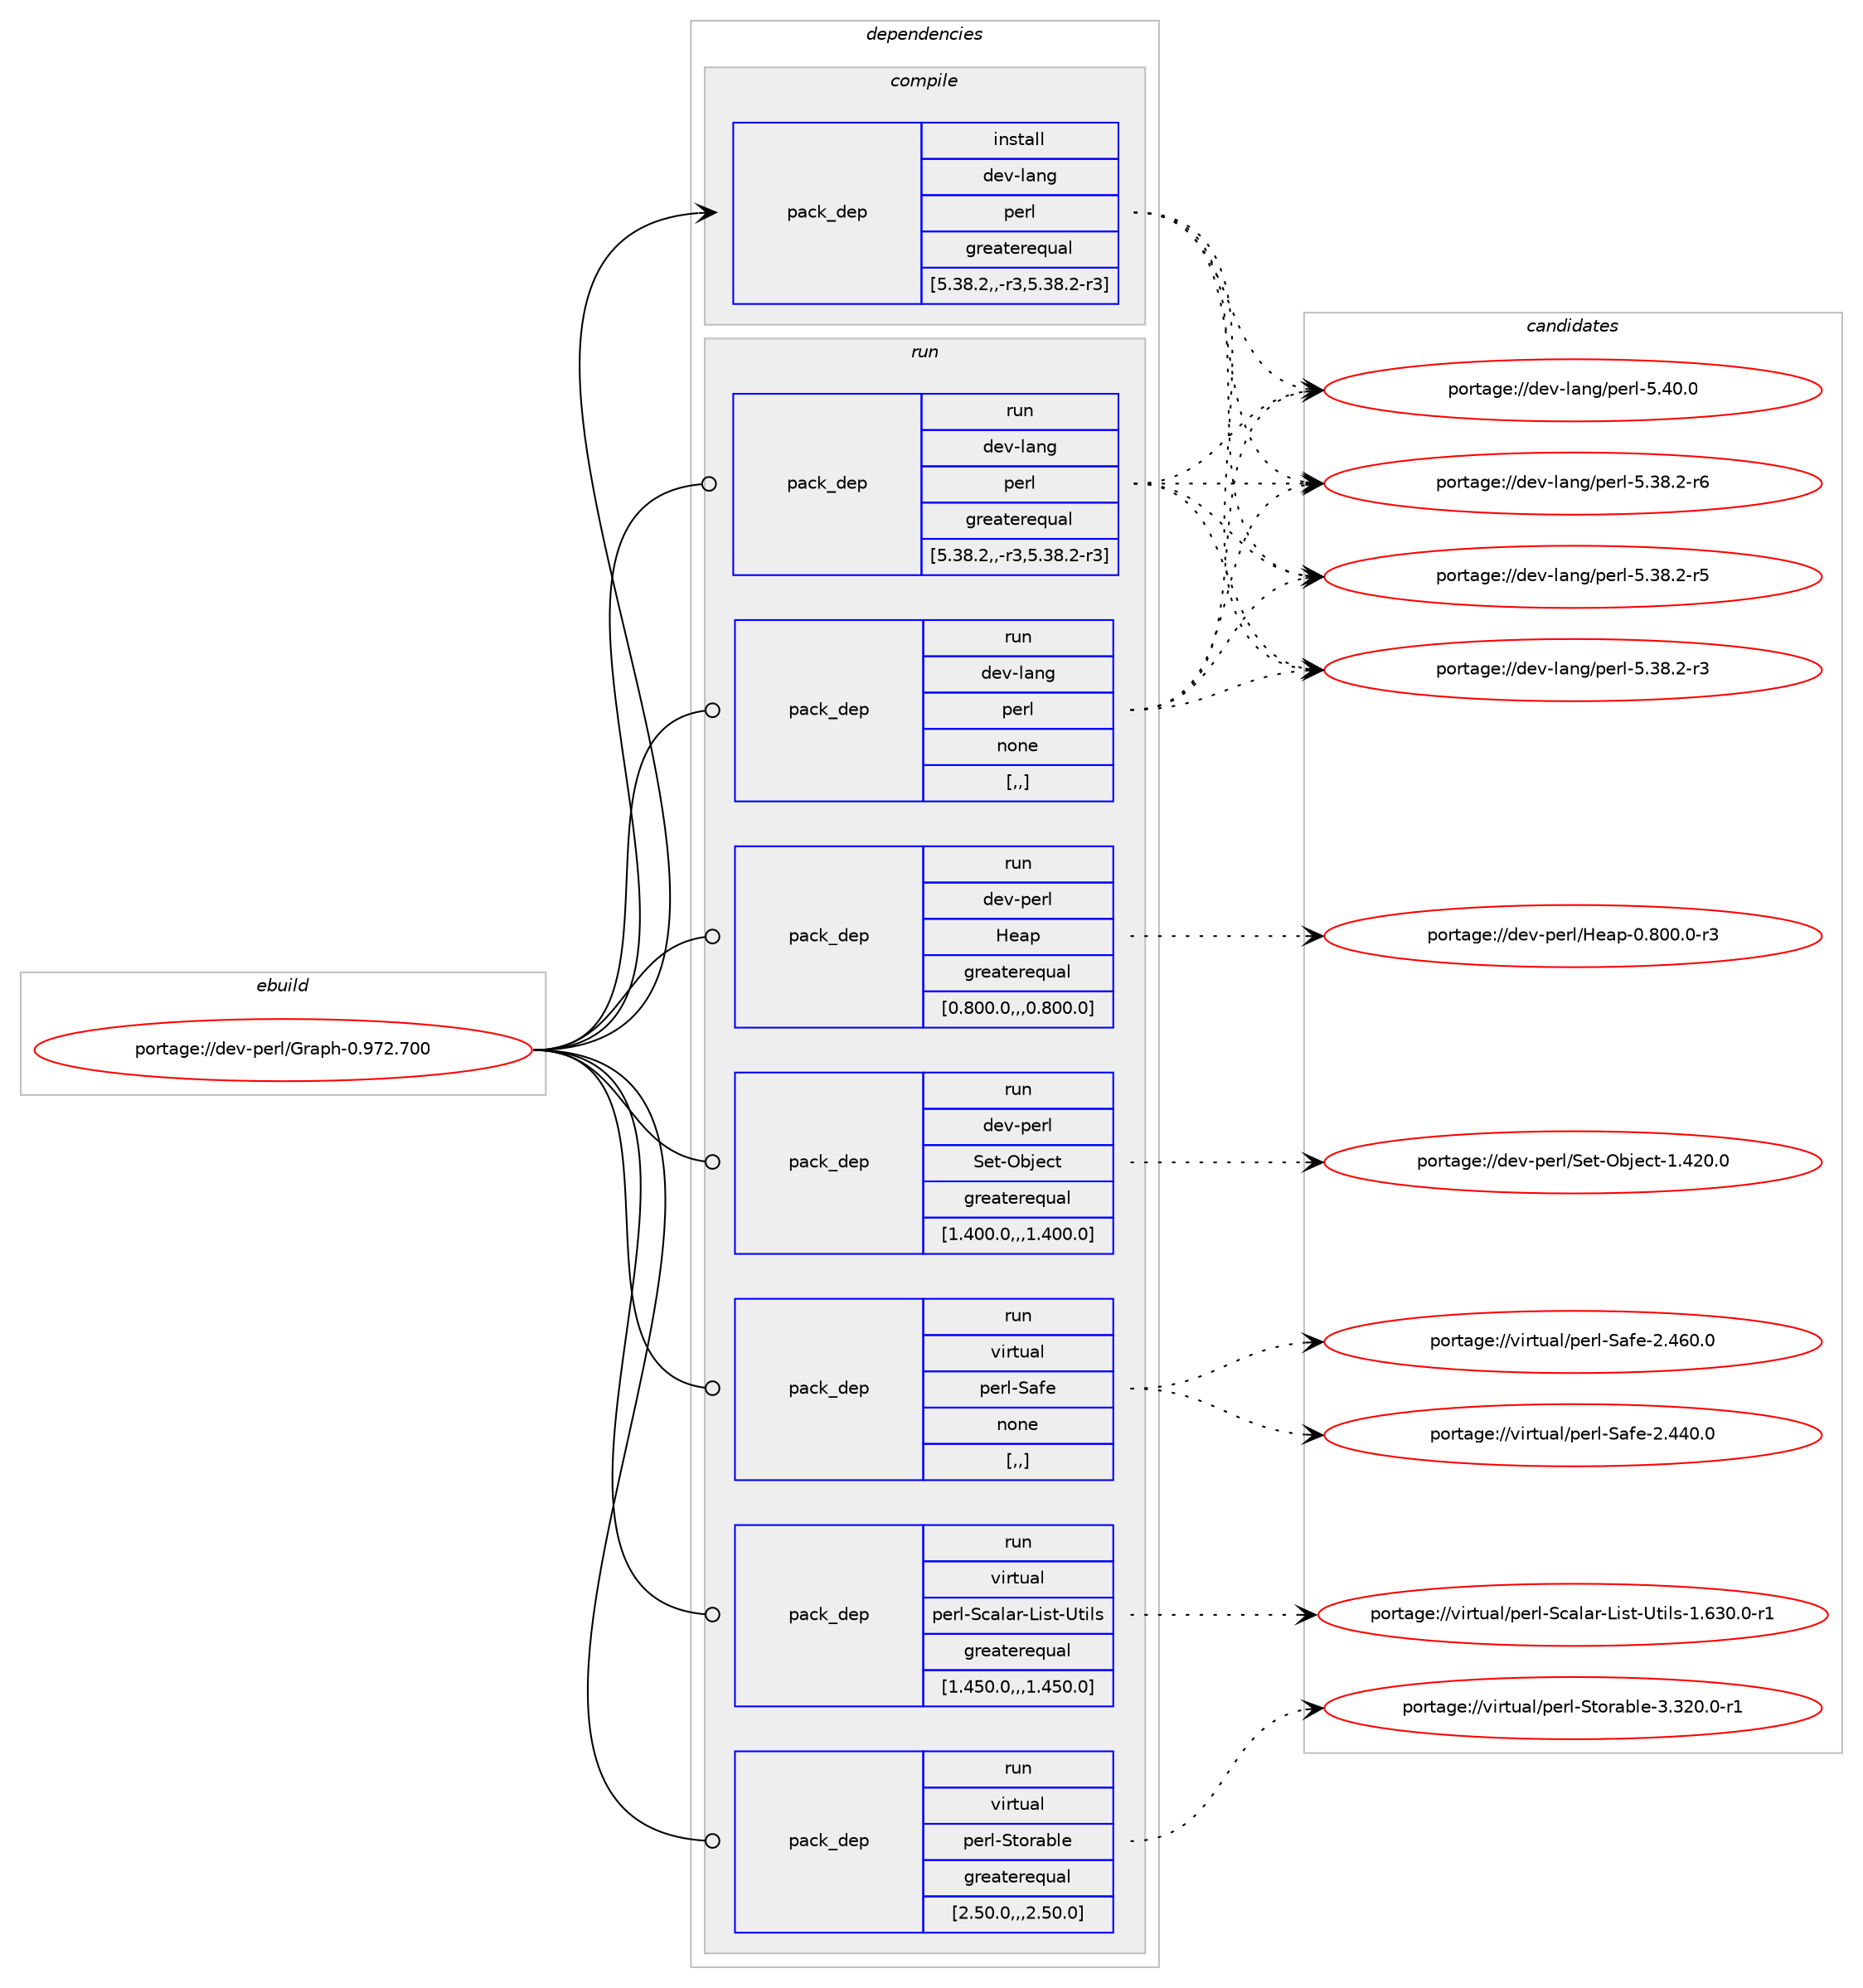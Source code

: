 digraph prolog {

# *************
# Graph options
# *************

newrank=true;
concentrate=true;
compound=true;
graph [rankdir=LR,fontname=Helvetica,fontsize=10,ranksep=1.5];#, ranksep=2.5, nodesep=0.2];
edge  [arrowhead=vee];
node  [fontname=Helvetica,fontsize=10];

# **********
# The ebuild
# **********

subgraph cluster_leftcol {
color=gray;
label=<<i>ebuild</i>>;
id [label="portage://dev-perl/Graph-0.972.700", color=red, width=4, href="../dev-perl/Graph-0.972.700.svg"];
}

# ****************
# The dependencies
# ****************

subgraph cluster_midcol {
color=gray;
label=<<i>dependencies</i>>;
subgraph cluster_compile {
fillcolor="#eeeeee";
style=filled;
label=<<i>compile</i>>;
subgraph pack100153 {
dependency131298 [label=<<TABLE BORDER="0" CELLBORDER="1" CELLSPACING="0" CELLPADDING="4" WIDTH="220"><TR><TD ROWSPAN="6" CELLPADDING="30">pack_dep</TD></TR><TR><TD WIDTH="110">install</TD></TR><TR><TD>dev-lang</TD></TR><TR><TD>perl</TD></TR><TR><TD>greaterequal</TD></TR><TR><TD>[5.38.2,,-r3,5.38.2-r3]</TD></TR></TABLE>>, shape=none, color=blue];
}
id:e -> dependency131298:w [weight=20,style="solid",arrowhead="vee"];
}
subgraph cluster_compileandrun {
fillcolor="#eeeeee";
style=filled;
label=<<i>compile and run</i>>;
}
subgraph cluster_run {
fillcolor="#eeeeee";
style=filled;
label=<<i>run</i>>;
subgraph pack100154 {
dependency131299 [label=<<TABLE BORDER="0" CELLBORDER="1" CELLSPACING="0" CELLPADDING="4" WIDTH="220"><TR><TD ROWSPAN="6" CELLPADDING="30">pack_dep</TD></TR><TR><TD WIDTH="110">run</TD></TR><TR><TD>dev-lang</TD></TR><TR><TD>perl</TD></TR><TR><TD>greaterequal</TD></TR><TR><TD>[5.38.2,,-r3,5.38.2-r3]</TD></TR></TABLE>>, shape=none, color=blue];
}
id:e -> dependency131299:w [weight=20,style="solid",arrowhead="odot"];
subgraph pack100155 {
dependency131300 [label=<<TABLE BORDER="0" CELLBORDER="1" CELLSPACING="0" CELLPADDING="4" WIDTH="220"><TR><TD ROWSPAN="6" CELLPADDING="30">pack_dep</TD></TR><TR><TD WIDTH="110">run</TD></TR><TR><TD>dev-lang</TD></TR><TR><TD>perl</TD></TR><TR><TD>none</TD></TR><TR><TD>[,,]</TD></TR></TABLE>>, shape=none, color=blue];
}
id:e -> dependency131300:w [weight=20,style="solid",arrowhead="odot"];
subgraph pack100156 {
dependency131301 [label=<<TABLE BORDER="0" CELLBORDER="1" CELLSPACING="0" CELLPADDING="4" WIDTH="220"><TR><TD ROWSPAN="6" CELLPADDING="30">pack_dep</TD></TR><TR><TD WIDTH="110">run</TD></TR><TR><TD>dev-perl</TD></TR><TR><TD>Heap</TD></TR><TR><TD>greaterequal</TD></TR><TR><TD>[0.800.0,,,0.800.0]</TD></TR></TABLE>>, shape=none, color=blue];
}
id:e -> dependency131301:w [weight=20,style="solid",arrowhead="odot"];
subgraph pack100157 {
dependency131302 [label=<<TABLE BORDER="0" CELLBORDER="1" CELLSPACING="0" CELLPADDING="4" WIDTH="220"><TR><TD ROWSPAN="6" CELLPADDING="30">pack_dep</TD></TR><TR><TD WIDTH="110">run</TD></TR><TR><TD>dev-perl</TD></TR><TR><TD>Set-Object</TD></TR><TR><TD>greaterequal</TD></TR><TR><TD>[1.400.0,,,1.400.0]</TD></TR></TABLE>>, shape=none, color=blue];
}
id:e -> dependency131302:w [weight=20,style="solid",arrowhead="odot"];
subgraph pack100158 {
dependency131303 [label=<<TABLE BORDER="0" CELLBORDER="1" CELLSPACING="0" CELLPADDING="4" WIDTH="220"><TR><TD ROWSPAN="6" CELLPADDING="30">pack_dep</TD></TR><TR><TD WIDTH="110">run</TD></TR><TR><TD>virtual</TD></TR><TR><TD>perl-Safe</TD></TR><TR><TD>none</TD></TR><TR><TD>[,,]</TD></TR></TABLE>>, shape=none, color=blue];
}
id:e -> dependency131303:w [weight=20,style="solid",arrowhead="odot"];
subgraph pack100159 {
dependency131304 [label=<<TABLE BORDER="0" CELLBORDER="1" CELLSPACING="0" CELLPADDING="4" WIDTH="220"><TR><TD ROWSPAN="6" CELLPADDING="30">pack_dep</TD></TR><TR><TD WIDTH="110">run</TD></TR><TR><TD>virtual</TD></TR><TR><TD>perl-Scalar-List-Utils</TD></TR><TR><TD>greaterequal</TD></TR><TR><TD>[1.450.0,,,1.450.0]</TD></TR></TABLE>>, shape=none, color=blue];
}
id:e -> dependency131304:w [weight=20,style="solid",arrowhead="odot"];
subgraph pack100160 {
dependency131305 [label=<<TABLE BORDER="0" CELLBORDER="1" CELLSPACING="0" CELLPADDING="4" WIDTH="220"><TR><TD ROWSPAN="6" CELLPADDING="30">pack_dep</TD></TR><TR><TD WIDTH="110">run</TD></TR><TR><TD>virtual</TD></TR><TR><TD>perl-Storable</TD></TR><TR><TD>greaterequal</TD></TR><TR><TD>[2.50.0,,,2.50.0]</TD></TR></TABLE>>, shape=none, color=blue];
}
id:e -> dependency131305:w [weight=20,style="solid",arrowhead="odot"];
}
}

# **************
# The candidates
# **************

subgraph cluster_choices {
rank=same;
color=gray;
label=<<i>candidates</i>>;

subgraph choice100153 {
color=black;
nodesep=1;
choice10010111845108971101034711210111410845534652484648 [label="portage://dev-lang/perl-5.40.0", color=red, width=4,href="../dev-lang/perl-5.40.0.svg"];
choice100101118451089711010347112101114108455346515646504511454 [label="portage://dev-lang/perl-5.38.2-r6", color=red, width=4,href="../dev-lang/perl-5.38.2-r6.svg"];
choice100101118451089711010347112101114108455346515646504511453 [label="portage://dev-lang/perl-5.38.2-r5", color=red, width=4,href="../dev-lang/perl-5.38.2-r5.svg"];
choice100101118451089711010347112101114108455346515646504511451 [label="portage://dev-lang/perl-5.38.2-r3", color=red, width=4,href="../dev-lang/perl-5.38.2-r3.svg"];
dependency131298:e -> choice10010111845108971101034711210111410845534652484648:w [style=dotted,weight="100"];
dependency131298:e -> choice100101118451089711010347112101114108455346515646504511454:w [style=dotted,weight="100"];
dependency131298:e -> choice100101118451089711010347112101114108455346515646504511453:w [style=dotted,weight="100"];
dependency131298:e -> choice100101118451089711010347112101114108455346515646504511451:w [style=dotted,weight="100"];
}
subgraph choice100154 {
color=black;
nodesep=1;
choice10010111845108971101034711210111410845534652484648 [label="portage://dev-lang/perl-5.40.0", color=red, width=4,href="../dev-lang/perl-5.40.0.svg"];
choice100101118451089711010347112101114108455346515646504511454 [label="portage://dev-lang/perl-5.38.2-r6", color=red, width=4,href="../dev-lang/perl-5.38.2-r6.svg"];
choice100101118451089711010347112101114108455346515646504511453 [label="portage://dev-lang/perl-5.38.2-r5", color=red, width=4,href="../dev-lang/perl-5.38.2-r5.svg"];
choice100101118451089711010347112101114108455346515646504511451 [label="portage://dev-lang/perl-5.38.2-r3", color=red, width=4,href="../dev-lang/perl-5.38.2-r3.svg"];
dependency131299:e -> choice10010111845108971101034711210111410845534652484648:w [style=dotted,weight="100"];
dependency131299:e -> choice100101118451089711010347112101114108455346515646504511454:w [style=dotted,weight="100"];
dependency131299:e -> choice100101118451089711010347112101114108455346515646504511453:w [style=dotted,weight="100"];
dependency131299:e -> choice100101118451089711010347112101114108455346515646504511451:w [style=dotted,weight="100"];
}
subgraph choice100155 {
color=black;
nodesep=1;
choice10010111845108971101034711210111410845534652484648 [label="portage://dev-lang/perl-5.40.0", color=red, width=4,href="../dev-lang/perl-5.40.0.svg"];
choice100101118451089711010347112101114108455346515646504511454 [label="portage://dev-lang/perl-5.38.2-r6", color=red, width=4,href="../dev-lang/perl-5.38.2-r6.svg"];
choice100101118451089711010347112101114108455346515646504511453 [label="portage://dev-lang/perl-5.38.2-r5", color=red, width=4,href="../dev-lang/perl-5.38.2-r5.svg"];
choice100101118451089711010347112101114108455346515646504511451 [label="portage://dev-lang/perl-5.38.2-r3", color=red, width=4,href="../dev-lang/perl-5.38.2-r3.svg"];
dependency131300:e -> choice10010111845108971101034711210111410845534652484648:w [style=dotted,weight="100"];
dependency131300:e -> choice100101118451089711010347112101114108455346515646504511454:w [style=dotted,weight="100"];
dependency131300:e -> choice100101118451089711010347112101114108455346515646504511453:w [style=dotted,weight="100"];
dependency131300:e -> choice100101118451089711010347112101114108455346515646504511451:w [style=dotted,weight="100"];
}
subgraph choice100156 {
color=black;
nodesep=1;
choice1001011184511210111410847721019711245484656484846484511451 [label="portage://dev-perl/Heap-0.800.0-r3", color=red, width=4,href="../dev-perl/Heap-0.800.0-r3.svg"];
dependency131301:e -> choice1001011184511210111410847721019711245484656484846484511451:w [style=dotted,weight="100"];
}
subgraph choice100157 {
color=black;
nodesep=1;
choice100101118451121011141084783101116457998106101991164549465250484648 [label="portage://dev-perl/Set-Object-1.420.0", color=red, width=4,href="../dev-perl/Set-Object-1.420.0.svg"];
dependency131302:e -> choice100101118451121011141084783101116457998106101991164549465250484648:w [style=dotted,weight="100"];
}
subgraph choice100158 {
color=black;
nodesep=1;
choice11810511411611797108471121011141084583971021014550465254484648 [label="portage://virtual/perl-Safe-2.460.0", color=red, width=4,href="../virtual/perl-Safe-2.460.0.svg"];
choice11810511411611797108471121011141084583971021014550465252484648 [label="portage://virtual/perl-Safe-2.440.0", color=red, width=4,href="../virtual/perl-Safe-2.440.0.svg"];
dependency131303:e -> choice11810511411611797108471121011141084583971021014550465254484648:w [style=dotted,weight="100"];
dependency131303:e -> choice11810511411611797108471121011141084583971021014550465252484648:w [style=dotted,weight="100"];
}
subgraph choice100159 {
color=black;
nodesep=1;
choice118105114116117971084711210111410845839997108971144576105115116458511610510811545494654514846484511449 [label="portage://virtual/perl-Scalar-List-Utils-1.630.0-r1", color=red, width=4,href="../virtual/perl-Scalar-List-Utils-1.630.0-r1.svg"];
dependency131304:e -> choice118105114116117971084711210111410845839997108971144576105115116458511610510811545494654514846484511449:w [style=dotted,weight="100"];
}
subgraph choice100160 {
color=black;
nodesep=1;
choice11810511411611797108471121011141084583116111114979810810145514651504846484511449 [label="portage://virtual/perl-Storable-3.320.0-r1", color=red, width=4,href="../virtual/perl-Storable-3.320.0-r1.svg"];
dependency131305:e -> choice11810511411611797108471121011141084583116111114979810810145514651504846484511449:w [style=dotted,weight="100"];
}
}

}
